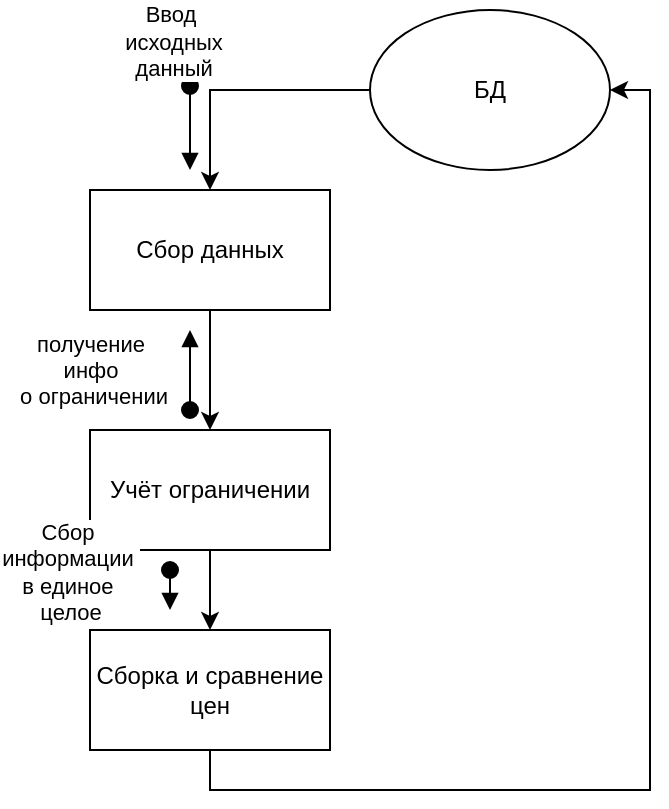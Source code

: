 <mxfile version="28.2.5">
  <diagram name="Страница — 1" id="10DUMcAuKhEKXdEQsbdQ">
    <mxGraphModel dx="1657" dy="798" grid="1" gridSize="10" guides="1" tooltips="1" connect="1" arrows="1" fold="1" page="1" pageScale="1" pageWidth="827" pageHeight="1169" math="0" shadow="0">
      <root>
        <mxCell id="0" />
        <mxCell id="1" parent="0" />
        <mxCell id="jVt4ej8px2lFmIXzNVkL-4" style="edgeStyle=orthogonalEdgeStyle;rounded=0;orthogonalLoop=1;jettySize=auto;html=1;exitX=0;exitY=0.5;exitDx=0;exitDy=0;entryX=0.5;entryY=0;entryDx=0;entryDy=0;" edge="1" parent="1" source="jVt4ej8px2lFmIXzNVkL-1" target="jVt4ej8px2lFmIXzNVkL-2">
          <mxGeometry relative="1" as="geometry" />
        </mxCell>
        <mxCell id="jVt4ej8px2lFmIXzNVkL-1" value="БД" style="ellipse;whiteSpace=wrap;html=1;" vertex="1" parent="1">
          <mxGeometry x="330" y="60" width="120" height="80" as="geometry" />
        </mxCell>
        <mxCell id="jVt4ej8px2lFmIXzNVkL-6" style="edgeStyle=orthogonalEdgeStyle;rounded=0;orthogonalLoop=1;jettySize=auto;html=1;exitX=0.5;exitY=1;exitDx=0;exitDy=0;entryX=0.5;entryY=0;entryDx=0;entryDy=0;" edge="1" parent="1" source="jVt4ej8px2lFmIXzNVkL-2" target="jVt4ej8px2lFmIXzNVkL-3">
          <mxGeometry relative="1" as="geometry" />
        </mxCell>
        <mxCell id="jVt4ej8px2lFmIXzNVkL-2" value="Сбор данных" style="rounded=0;whiteSpace=wrap;html=1;" vertex="1" parent="1">
          <mxGeometry x="190" y="150" width="120" height="60" as="geometry" />
        </mxCell>
        <mxCell id="jVt4ej8px2lFmIXzNVkL-12" style="edgeStyle=orthogonalEdgeStyle;rounded=0;orthogonalLoop=1;jettySize=auto;html=1;exitX=0.5;exitY=1;exitDx=0;exitDy=0;entryX=0.5;entryY=0;entryDx=0;entryDy=0;" edge="1" parent="1" source="jVt4ej8px2lFmIXzNVkL-3" target="jVt4ej8px2lFmIXzNVkL-9">
          <mxGeometry relative="1" as="geometry" />
        </mxCell>
        <mxCell id="jVt4ej8px2lFmIXzNVkL-3" value="Учёт ограничении" style="rounded=0;whiteSpace=wrap;html=1;" vertex="1" parent="1">
          <mxGeometry x="190" y="270" width="120" height="60" as="geometry" />
        </mxCell>
        <mxCell id="jVt4ej8px2lFmIXzNVkL-13" style="edgeStyle=orthogonalEdgeStyle;rounded=0;orthogonalLoop=1;jettySize=auto;html=1;exitX=0.5;exitY=1;exitDx=0;exitDy=0;entryX=1;entryY=0.5;entryDx=0;entryDy=0;" edge="1" parent="1" source="jVt4ej8px2lFmIXzNVkL-9" target="jVt4ej8px2lFmIXzNVkL-1">
          <mxGeometry relative="1" as="geometry" />
        </mxCell>
        <mxCell id="jVt4ej8px2lFmIXzNVkL-9" value="Сборка и сравнение цен" style="rounded=0;whiteSpace=wrap;html=1;" vertex="1" parent="1">
          <mxGeometry x="190" y="370" width="120" height="60" as="geometry" />
        </mxCell>
        <mxCell id="jVt4ej8px2lFmIXzNVkL-14" value="" style="html=1;verticalAlign=bottom;startArrow=oval;startFill=1;endArrow=block;startSize=8;curved=0;rounded=0;" edge="1" parent="1">
          <mxGeometry width="60" relative="1" as="geometry">
            <mxPoint x="240" y="260" as="sourcePoint" />
            <mxPoint x="240" y="220" as="targetPoint" />
          </mxGeometry>
        </mxCell>
        <mxCell id="jVt4ej8px2lFmIXzNVkL-18" value="получение&lt;div&gt;инфо&lt;/div&gt;&lt;div&gt;&amp;nbsp;о ограничении&lt;/div&gt;" style="edgeLabel;html=1;align=center;verticalAlign=middle;resizable=0;points=[];" vertex="1" connectable="0" parent="jVt4ej8px2lFmIXzNVkL-14">
          <mxGeometry x="-0.2" y="2" relative="1" as="geometry">
            <mxPoint x="-48" y="-4" as="offset" />
          </mxGeometry>
        </mxCell>
        <mxCell id="jVt4ej8px2lFmIXzNVkL-16" value="Сбор&amp;nbsp;&lt;div&gt;информации&amp;nbsp;&lt;/div&gt;&lt;div&gt;в единое&amp;nbsp;&lt;div&gt;целое&lt;/div&gt;&lt;/div&gt;" style="html=1;verticalAlign=bottom;startArrow=oval;startFill=1;endArrow=block;startSize=8;curved=0;rounded=0;" edge="1" parent="1">
          <mxGeometry x="1" y="-51" width="60" relative="1" as="geometry">
            <mxPoint x="230" y="340" as="sourcePoint" />
            <mxPoint x="230" y="360" as="targetPoint" />
            <mxPoint x="1" y="10" as="offset" />
          </mxGeometry>
        </mxCell>
        <mxCell id="jVt4ej8px2lFmIXzNVkL-17" value="Ввод&lt;div&gt;&lt;span style=&quot;background-color: light-dark(#ffffff, var(--ge-dark-color, #121212)); color: light-dark(rgb(0, 0, 0), rgb(255, 255, 255));&quot;&gt;&amp;nbsp;исходных&lt;/span&gt;&lt;/div&gt;&lt;div&gt;&lt;div&gt;&amp;nbsp;данный&lt;/div&gt;&lt;/div&gt;" style="html=1;verticalAlign=bottom;startArrow=oval;startFill=1;endArrow=block;startSize=8;curved=0;rounded=0;" edge="1" parent="1">
          <mxGeometry x="-1" y="-10" width="60" relative="1" as="geometry">
            <mxPoint x="240" y="98" as="sourcePoint" />
            <mxPoint x="240" y="140" as="targetPoint" />
            <mxPoint as="offset" />
          </mxGeometry>
        </mxCell>
      </root>
    </mxGraphModel>
  </diagram>
</mxfile>
